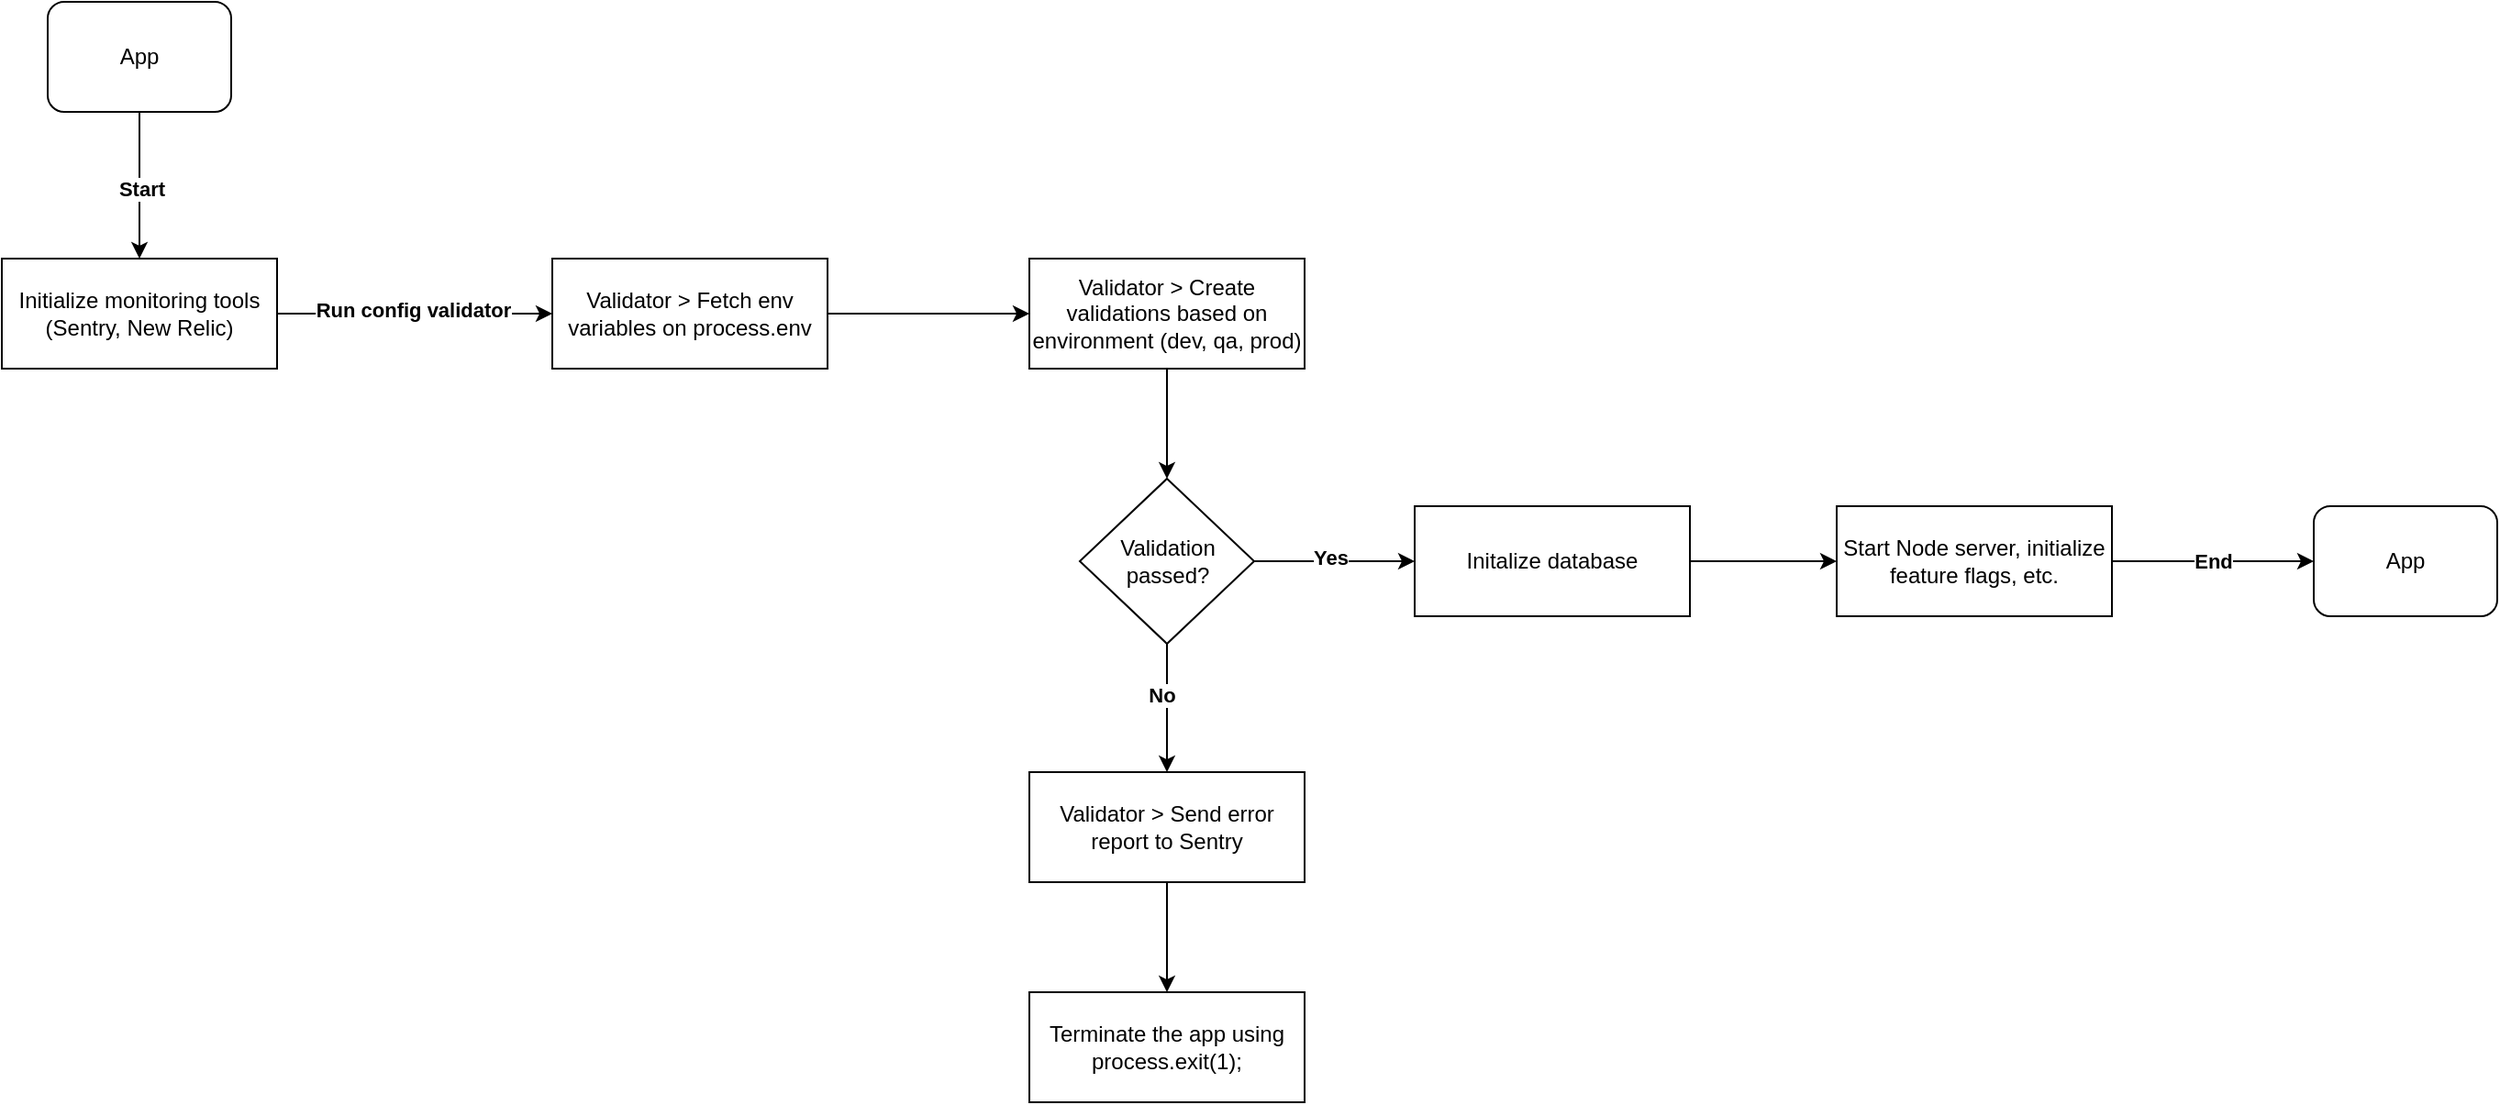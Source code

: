 <mxfile version="21.5.0" type="github">
  <diagram name="Page-1" id="MELRqbV8A3voZ9bZHlSS">
    <mxGraphModel dx="1434" dy="775" grid="1" gridSize="10" guides="1" tooltips="1" connect="1" arrows="1" fold="1" page="1" pageScale="1" pageWidth="1400" pageHeight="850" math="0" shadow="0">
      <root>
        <mxCell id="0" />
        <mxCell id="1" parent="0" />
        <mxCell id="jFdYPY6QI9fsC-pB3n-k-7" style="edgeStyle=orthogonalEdgeStyle;rounded=0;orthogonalLoop=1;jettySize=auto;html=1;exitX=1;exitY=0.5;exitDx=0;exitDy=0;entryX=0;entryY=0.5;entryDx=0;entryDy=0;" edge="1" parent="1" source="jFdYPY6QI9fsC-pB3n-k-19" target="jFdYPY6QI9fsC-pB3n-k-3">
          <mxGeometry relative="1" as="geometry" />
        </mxCell>
        <mxCell id="jFdYPY6QI9fsC-pB3n-k-8" value="Run config validator" style="edgeLabel;html=1;align=center;verticalAlign=middle;resizable=0;points=[];fontStyle=1" vertex="1" connectable="0" parent="jFdYPY6QI9fsC-pB3n-k-7">
          <mxGeometry x="-0.012" y="2" relative="1" as="geometry">
            <mxPoint as="offset" />
          </mxGeometry>
        </mxCell>
        <mxCell id="jFdYPY6QI9fsC-pB3n-k-20" style="edgeStyle=orthogonalEdgeStyle;rounded=0;orthogonalLoop=1;jettySize=auto;html=1;exitX=0.5;exitY=1;exitDx=0;exitDy=0;entryX=0.5;entryY=0;entryDx=0;entryDy=0;" edge="1" parent="1" source="jFdYPY6QI9fsC-pB3n-k-1" target="jFdYPY6QI9fsC-pB3n-k-19">
          <mxGeometry relative="1" as="geometry" />
        </mxCell>
        <mxCell id="jFdYPY6QI9fsC-pB3n-k-21" value="Start" style="edgeLabel;html=1;align=center;verticalAlign=middle;resizable=0;points=[];fontStyle=1" vertex="1" connectable="0" parent="jFdYPY6QI9fsC-pB3n-k-20">
          <mxGeometry x="0.05" y="1" relative="1" as="geometry">
            <mxPoint as="offset" />
          </mxGeometry>
        </mxCell>
        <mxCell id="jFdYPY6QI9fsC-pB3n-k-1" value="App" style="rounded=1;whiteSpace=wrap;html=1;" vertex="1" parent="1">
          <mxGeometry x="45" y="40" width="100" height="60" as="geometry" />
        </mxCell>
        <mxCell id="jFdYPY6QI9fsC-pB3n-k-9" style="edgeStyle=orthogonalEdgeStyle;rounded=0;orthogonalLoop=1;jettySize=auto;html=1;exitX=1;exitY=0.5;exitDx=0;exitDy=0;entryX=0;entryY=0.5;entryDx=0;entryDy=0;" edge="1" parent="1" source="jFdYPY6QI9fsC-pB3n-k-3" target="jFdYPY6QI9fsC-pB3n-k-6">
          <mxGeometry relative="1" as="geometry" />
        </mxCell>
        <mxCell id="jFdYPY6QI9fsC-pB3n-k-3" value="Validator &amp;gt; Fetch env variables on process.env" style="rounded=0;whiteSpace=wrap;html=1;" vertex="1" parent="1">
          <mxGeometry x="320" y="180" width="150" height="60" as="geometry" />
        </mxCell>
        <mxCell id="jFdYPY6QI9fsC-pB3n-k-12" style="edgeStyle=orthogonalEdgeStyle;rounded=0;orthogonalLoop=1;jettySize=auto;html=1;exitX=0.5;exitY=1;exitDx=0;exitDy=0;" edge="1" parent="1" source="jFdYPY6QI9fsC-pB3n-k-6" target="jFdYPY6QI9fsC-pB3n-k-10">
          <mxGeometry relative="1" as="geometry" />
        </mxCell>
        <mxCell id="jFdYPY6QI9fsC-pB3n-k-6" value="Validator &amp;gt; Create validations based on environment (dev, qa, prod)" style="rounded=0;whiteSpace=wrap;html=1;" vertex="1" parent="1">
          <mxGeometry x="580" y="180" width="150" height="60" as="geometry" />
        </mxCell>
        <mxCell id="jFdYPY6QI9fsC-pB3n-k-15" style="edgeStyle=orthogonalEdgeStyle;rounded=0;orthogonalLoop=1;jettySize=auto;html=1;exitX=0.5;exitY=1;exitDx=0;exitDy=0;entryX=0.5;entryY=0;entryDx=0;entryDy=0;" edge="1" parent="1" source="jFdYPY6QI9fsC-pB3n-k-10" target="jFdYPY6QI9fsC-pB3n-k-13">
          <mxGeometry relative="1" as="geometry" />
        </mxCell>
        <mxCell id="jFdYPY6QI9fsC-pB3n-k-17" value="No" style="edgeLabel;html=1;align=center;verticalAlign=middle;resizable=0;points=[];fontStyle=1" vertex="1" connectable="0" parent="jFdYPY6QI9fsC-pB3n-k-15">
          <mxGeometry x="-0.2" y="-3" relative="1" as="geometry">
            <mxPoint as="offset" />
          </mxGeometry>
        </mxCell>
        <mxCell id="jFdYPY6QI9fsC-pB3n-k-22" style="edgeStyle=orthogonalEdgeStyle;rounded=0;orthogonalLoop=1;jettySize=auto;html=1;exitX=1;exitY=0.5;exitDx=0;exitDy=0;entryX=0;entryY=0.5;entryDx=0;entryDy=0;" edge="1" parent="1" source="jFdYPY6QI9fsC-pB3n-k-10" target="jFdYPY6QI9fsC-pB3n-k-18">
          <mxGeometry relative="1" as="geometry" />
        </mxCell>
        <mxCell id="jFdYPY6QI9fsC-pB3n-k-23" value="Yes" style="edgeLabel;html=1;align=center;verticalAlign=middle;resizable=0;points=[];fontStyle=1" vertex="1" connectable="0" parent="jFdYPY6QI9fsC-pB3n-k-22">
          <mxGeometry x="-0.074" y="2" relative="1" as="geometry">
            <mxPoint x="1" as="offset" />
          </mxGeometry>
        </mxCell>
        <mxCell id="jFdYPY6QI9fsC-pB3n-k-10" value="Validation passed?" style="rhombus;whiteSpace=wrap;html=1;" vertex="1" parent="1">
          <mxGeometry x="607.5" y="300" width="95" height="90" as="geometry" />
        </mxCell>
        <mxCell id="jFdYPY6QI9fsC-pB3n-k-16" style="edgeStyle=orthogonalEdgeStyle;rounded=0;orthogonalLoop=1;jettySize=auto;html=1;exitX=0.5;exitY=1;exitDx=0;exitDy=0;" edge="1" parent="1" source="jFdYPY6QI9fsC-pB3n-k-13" target="jFdYPY6QI9fsC-pB3n-k-14">
          <mxGeometry relative="1" as="geometry" />
        </mxCell>
        <mxCell id="jFdYPY6QI9fsC-pB3n-k-13" value="Validator &amp;gt; Send error report to Sentry" style="rounded=0;whiteSpace=wrap;html=1;" vertex="1" parent="1">
          <mxGeometry x="580" y="460" width="150" height="60" as="geometry" />
        </mxCell>
        <mxCell id="jFdYPY6QI9fsC-pB3n-k-14" value="Terminate the app using process.exit(1);" style="rounded=0;whiteSpace=wrap;html=1;" vertex="1" parent="1">
          <mxGeometry x="580" y="580" width="150" height="60" as="geometry" />
        </mxCell>
        <mxCell id="jFdYPY6QI9fsC-pB3n-k-26" style="edgeStyle=orthogonalEdgeStyle;rounded=0;orthogonalLoop=1;jettySize=auto;html=1;exitX=1;exitY=0.5;exitDx=0;exitDy=0;entryX=0;entryY=0.5;entryDx=0;entryDy=0;" edge="1" parent="1" source="jFdYPY6QI9fsC-pB3n-k-18" target="jFdYPY6QI9fsC-pB3n-k-24">
          <mxGeometry relative="1" as="geometry" />
        </mxCell>
        <mxCell id="jFdYPY6QI9fsC-pB3n-k-18" value="Initalize database" style="rounded=0;whiteSpace=wrap;html=1;" vertex="1" parent="1">
          <mxGeometry x="790" y="315" width="150" height="60" as="geometry" />
        </mxCell>
        <mxCell id="jFdYPY6QI9fsC-pB3n-k-19" value="Initialize monitoring tools (Sentry, New Relic)" style="rounded=0;whiteSpace=wrap;html=1;" vertex="1" parent="1">
          <mxGeometry x="20" y="180" width="150" height="60" as="geometry" />
        </mxCell>
        <mxCell id="jFdYPY6QI9fsC-pB3n-k-27" value="End" style="edgeStyle=orthogonalEdgeStyle;rounded=0;orthogonalLoop=1;jettySize=auto;html=1;exitX=1;exitY=0.5;exitDx=0;exitDy=0;entryX=0;entryY=0.5;entryDx=0;entryDy=0;fontStyle=1" edge="1" parent="1" source="jFdYPY6QI9fsC-pB3n-k-24" target="jFdYPY6QI9fsC-pB3n-k-25">
          <mxGeometry relative="1" as="geometry" />
        </mxCell>
        <mxCell id="jFdYPY6QI9fsC-pB3n-k-24" value="Start Node server, initialize feature flags, etc." style="rounded=0;whiteSpace=wrap;html=1;" vertex="1" parent="1">
          <mxGeometry x="1020" y="315" width="150" height="60" as="geometry" />
        </mxCell>
        <mxCell id="jFdYPY6QI9fsC-pB3n-k-25" value="App" style="rounded=1;whiteSpace=wrap;html=1;" vertex="1" parent="1">
          <mxGeometry x="1280" y="315" width="100" height="60" as="geometry" />
        </mxCell>
      </root>
    </mxGraphModel>
  </diagram>
</mxfile>
